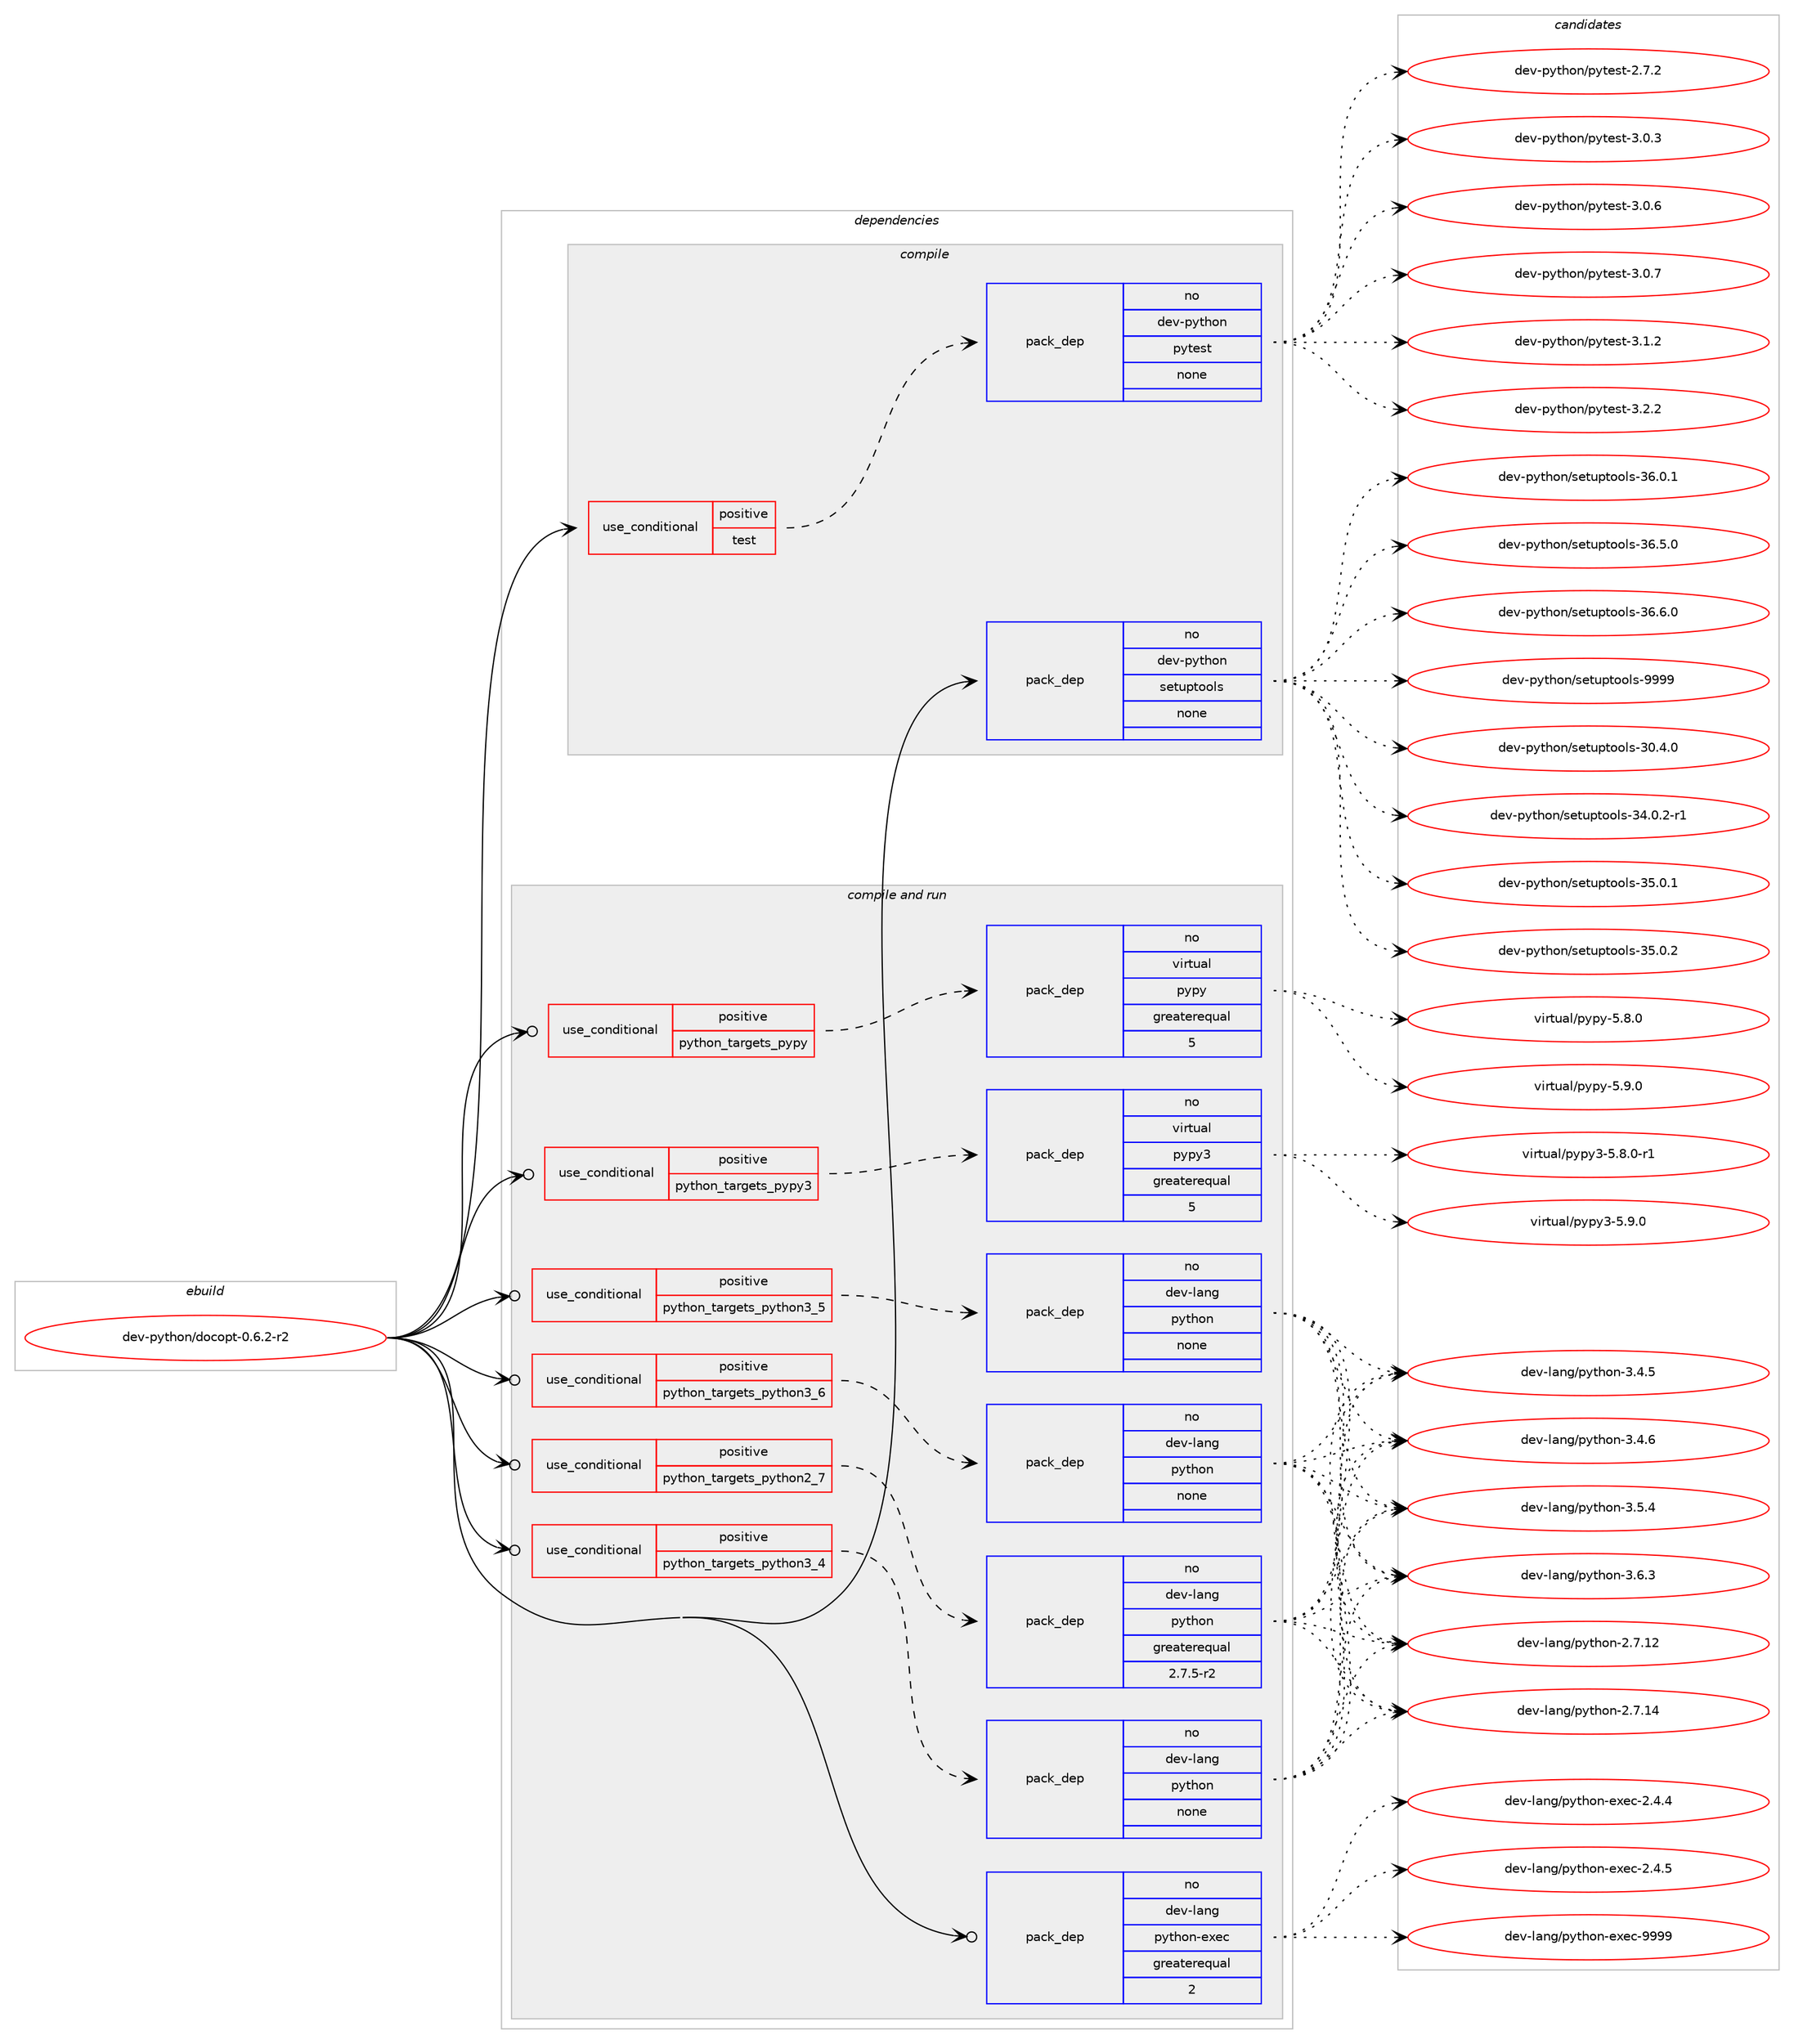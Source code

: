 digraph prolog {

# *************
# Graph options
# *************

newrank=true;
concentrate=true;
compound=true;
graph [rankdir=LR,fontname=Helvetica,fontsize=10,ranksep=1.5];#, ranksep=2.5, nodesep=0.2];
edge  [arrowhead=vee];
node  [fontname=Helvetica,fontsize=10];

# **********
# The ebuild
# **********

subgraph cluster_leftcol {
color=gray;
rank=same;
label=<<i>ebuild</i>>;
id [label="dev-python/docopt-0.6.2-r2", color=red, width=4, href="../dev-python/docopt-0.6.2-r2.svg"];
}

# ****************
# The dependencies
# ****************

subgraph cluster_midcol {
color=gray;
label=<<i>dependencies</i>>;
subgraph cluster_compile {
fillcolor="#eeeeee";
style=filled;
label=<<i>compile</i>>;
subgraph cond32110 {
dependency155135 [label=<<TABLE BORDER="0" CELLBORDER="1" CELLSPACING="0" CELLPADDING="4"><TR><TD ROWSPAN="3" CELLPADDING="10">use_conditional</TD></TR><TR><TD>positive</TD></TR><TR><TD>test</TD></TR></TABLE>>, shape=none, color=red];
subgraph pack119193 {
dependency155136 [label=<<TABLE BORDER="0" CELLBORDER="1" CELLSPACING="0" CELLPADDING="4" WIDTH="220"><TR><TD ROWSPAN="6" CELLPADDING="30">pack_dep</TD></TR><TR><TD WIDTH="110">no</TD></TR><TR><TD>dev-python</TD></TR><TR><TD>pytest</TD></TR><TR><TD>none</TD></TR><TR><TD></TD></TR></TABLE>>, shape=none, color=blue];
}
dependency155135:e -> dependency155136:w [weight=20,style="dashed",arrowhead="vee"];
}
id:e -> dependency155135:w [weight=20,style="solid",arrowhead="vee"];
subgraph pack119194 {
dependency155137 [label=<<TABLE BORDER="0" CELLBORDER="1" CELLSPACING="0" CELLPADDING="4" WIDTH="220"><TR><TD ROWSPAN="6" CELLPADDING="30">pack_dep</TD></TR><TR><TD WIDTH="110">no</TD></TR><TR><TD>dev-python</TD></TR><TR><TD>setuptools</TD></TR><TR><TD>none</TD></TR><TR><TD></TD></TR></TABLE>>, shape=none, color=blue];
}
id:e -> dependency155137:w [weight=20,style="solid",arrowhead="vee"];
}
subgraph cluster_compileandrun {
fillcolor="#eeeeee";
style=filled;
label=<<i>compile and run</i>>;
subgraph cond32111 {
dependency155138 [label=<<TABLE BORDER="0" CELLBORDER="1" CELLSPACING="0" CELLPADDING="4"><TR><TD ROWSPAN="3" CELLPADDING="10">use_conditional</TD></TR><TR><TD>positive</TD></TR><TR><TD>python_targets_pypy</TD></TR></TABLE>>, shape=none, color=red];
subgraph pack119195 {
dependency155139 [label=<<TABLE BORDER="0" CELLBORDER="1" CELLSPACING="0" CELLPADDING="4" WIDTH="220"><TR><TD ROWSPAN="6" CELLPADDING="30">pack_dep</TD></TR><TR><TD WIDTH="110">no</TD></TR><TR><TD>virtual</TD></TR><TR><TD>pypy</TD></TR><TR><TD>greaterequal</TD></TR><TR><TD>5</TD></TR></TABLE>>, shape=none, color=blue];
}
dependency155138:e -> dependency155139:w [weight=20,style="dashed",arrowhead="vee"];
}
id:e -> dependency155138:w [weight=20,style="solid",arrowhead="odotvee"];
subgraph cond32112 {
dependency155140 [label=<<TABLE BORDER="0" CELLBORDER="1" CELLSPACING="0" CELLPADDING="4"><TR><TD ROWSPAN="3" CELLPADDING="10">use_conditional</TD></TR><TR><TD>positive</TD></TR><TR><TD>python_targets_pypy3</TD></TR></TABLE>>, shape=none, color=red];
subgraph pack119196 {
dependency155141 [label=<<TABLE BORDER="0" CELLBORDER="1" CELLSPACING="0" CELLPADDING="4" WIDTH="220"><TR><TD ROWSPAN="6" CELLPADDING="30">pack_dep</TD></TR><TR><TD WIDTH="110">no</TD></TR><TR><TD>virtual</TD></TR><TR><TD>pypy3</TD></TR><TR><TD>greaterequal</TD></TR><TR><TD>5</TD></TR></TABLE>>, shape=none, color=blue];
}
dependency155140:e -> dependency155141:w [weight=20,style="dashed",arrowhead="vee"];
}
id:e -> dependency155140:w [weight=20,style="solid",arrowhead="odotvee"];
subgraph cond32113 {
dependency155142 [label=<<TABLE BORDER="0" CELLBORDER="1" CELLSPACING="0" CELLPADDING="4"><TR><TD ROWSPAN="3" CELLPADDING="10">use_conditional</TD></TR><TR><TD>positive</TD></TR><TR><TD>python_targets_python2_7</TD></TR></TABLE>>, shape=none, color=red];
subgraph pack119197 {
dependency155143 [label=<<TABLE BORDER="0" CELLBORDER="1" CELLSPACING="0" CELLPADDING="4" WIDTH="220"><TR><TD ROWSPAN="6" CELLPADDING="30">pack_dep</TD></TR><TR><TD WIDTH="110">no</TD></TR><TR><TD>dev-lang</TD></TR><TR><TD>python</TD></TR><TR><TD>greaterequal</TD></TR><TR><TD>2.7.5-r2</TD></TR></TABLE>>, shape=none, color=blue];
}
dependency155142:e -> dependency155143:w [weight=20,style="dashed",arrowhead="vee"];
}
id:e -> dependency155142:w [weight=20,style="solid",arrowhead="odotvee"];
subgraph cond32114 {
dependency155144 [label=<<TABLE BORDER="0" CELLBORDER="1" CELLSPACING="0" CELLPADDING="4"><TR><TD ROWSPAN="3" CELLPADDING="10">use_conditional</TD></TR><TR><TD>positive</TD></TR><TR><TD>python_targets_python3_4</TD></TR></TABLE>>, shape=none, color=red];
subgraph pack119198 {
dependency155145 [label=<<TABLE BORDER="0" CELLBORDER="1" CELLSPACING="0" CELLPADDING="4" WIDTH="220"><TR><TD ROWSPAN="6" CELLPADDING="30">pack_dep</TD></TR><TR><TD WIDTH="110">no</TD></TR><TR><TD>dev-lang</TD></TR><TR><TD>python</TD></TR><TR><TD>none</TD></TR><TR><TD></TD></TR></TABLE>>, shape=none, color=blue];
}
dependency155144:e -> dependency155145:w [weight=20,style="dashed",arrowhead="vee"];
}
id:e -> dependency155144:w [weight=20,style="solid",arrowhead="odotvee"];
subgraph cond32115 {
dependency155146 [label=<<TABLE BORDER="0" CELLBORDER="1" CELLSPACING="0" CELLPADDING="4"><TR><TD ROWSPAN="3" CELLPADDING="10">use_conditional</TD></TR><TR><TD>positive</TD></TR><TR><TD>python_targets_python3_5</TD></TR></TABLE>>, shape=none, color=red];
subgraph pack119199 {
dependency155147 [label=<<TABLE BORDER="0" CELLBORDER="1" CELLSPACING="0" CELLPADDING="4" WIDTH="220"><TR><TD ROWSPAN="6" CELLPADDING="30">pack_dep</TD></TR><TR><TD WIDTH="110">no</TD></TR><TR><TD>dev-lang</TD></TR><TR><TD>python</TD></TR><TR><TD>none</TD></TR><TR><TD></TD></TR></TABLE>>, shape=none, color=blue];
}
dependency155146:e -> dependency155147:w [weight=20,style="dashed",arrowhead="vee"];
}
id:e -> dependency155146:w [weight=20,style="solid",arrowhead="odotvee"];
subgraph cond32116 {
dependency155148 [label=<<TABLE BORDER="0" CELLBORDER="1" CELLSPACING="0" CELLPADDING="4"><TR><TD ROWSPAN="3" CELLPADDING="10">use_conditional</TD></TR><TR><TD>positive</TD></TR><TR><TD>python_targets_python3_6</TD></TR></TABLE>>, shape=none, color=red];
subgraph pack119200 {
dependency155149 [label=<<TABLE BORDER="0" CELLBORDER="1" CELLSPACING="0" CELLPADDING="4" WIDTH="220"><TR><TD ROWSPAN="6" CELLPADDING="30">pack_dep</TD></TR><TR><TD WIDTH="110">no</TD></TR><TR><TD>dev-lang</TD></TR><TR><TD>python</TD></TR><TR><TD>none</TD></TR><TR><TD></TD></TR></TABLE>>, shape=none, color=blue];
}
dependency155148:e -> dependency155149:w [weight=20,style="dashed",arrowhead="vee"];
}
id:e -> dependency155148:w [weight=20,style="solid",arrowhead="odotvee"];
subgraph pack119201 {
dependency155150 [label=<<TABLE BORDER="0" CELLBORDER="1" CELLSPACING="0" CELLPADDING="4" WIDTH="220"><TR><TD ROWSPAN="6" CELLPADDING="30">pack_dep</TD></TR><TR><TD WIDTH="110">no</TD></TR><TR><TD>dev-lang</TD></TR><TR><TD>python-exec</TD></TR><TR><TD>greaterequal</TD></TR><TR><TD>2</TD></TR></TABLE>>, shape=none, color=blue];
}
id:e -> dependency155150:w [weight=20,style="solid",arrowhead="odotvee"];
}
subgraph cluster_run {
fillcolor="#eeeeee";
style=filled;
label=<<i>run</i>>;
}
}

# **************
# The candidates
# **************

subgraph cluster_choices {
rank=same;
color=gray;
label=<<i>candidates</i>>;

subgraph choice119193 {
color=black;
nodesep=1;
choice1001011184511212111610411111047112121116101115116455046554650 [label="dev-python/pytest-2.7.2", color=red, width=4,href="../dev-python/pytest-2.7.2.svg"];
choice1001011184511212111610411111047112121116101115116455146484651 [label="dev-python/pytest-3.0.3", color=red, width=4,href="../dev-python/pytest-3.0.3.svg"];
choice1001011184511212111610411111047112121116101115116455146484654 [label="dev-python/pytest-3.0.6", color=red, width=4,href="../dev-python/pytest-3.0.6.svg"];
choice1001011184511212111610411111047112121116101115116455146484655 [label="dev-python/pytest-3.0.7", color=red, width=4,href="../dev-python/pytest-3.0.7.svg"];
choice1001011184511212111610411111047112121116101115116455146494650 [label="dev-python/pytest-3.1.2", color=red, width=4,href="../dev-python/pytest-3.1.2.svg"];
choice1001011184511212111610411111047112121116101115116455146504650 [label="dev-python/pytest-3.2.2", color=red, width=4,href="../dev-python/pytest-3.2.2.svg"];
dependency155136:e -> choice1001011184511212111610411111047112121116101115116455046554650:w [style=dotted,weight="100"];
dependency155136:e -> choice1001011184511212111610411111047112121116101115116455146484651:w [style=dotted,weight="100"];
dependency155136:e -> choice1001011184511212111610411111047112121116101115116455146484654:w [style=dotted,weight="100"];
dependency155136:e -> choice1001011184511212111610411111047112121116101115116455146484655:w [style=dotted,weight="100"];
dependency155136:e -> choice1001011184511212111610411111047112121116101115116455146494650:w [style=dotted,weight="100"];
dependency155136:e -> choice1001011184511212111610411111047112121116101115116455146504650:w [style=dotted,weight="100"];
}
subgraph choice119194 {
color=black;
nodesep=1;
choice100101118451121211161041111104711510111611711211611111110811545514846524648 [label="dev-python/setuptools-30.4.0", color=red, width=4,href="../dev-python/setuptools-30.4.0.svg"];
choice1001011184511212111610411111047115101116117112116111111108115455152464846504511449 [label="dev-python/setuptools-34.0.2-r1", color=red, width=4,href="../dev-python/setuptools-34.0.2-r1.svg"];
choice100101118451121211161041111104711510111611711211611111110811545515346484649 [label="dev-python/setuptools-35.0.1", color=red, width=4,href="../dev-python/setuptools-35.0.1.svg"];
choice100101118451121211161041111104711510111611711211611111110811545515346484650 [label="dev-python/setuptools-35.0.2", color=red, width=4,href="../dev-python/setuptools-35.0.2.svg"];
choice100101118451121211161041111104711510111611711211611111110811545515446484649 [label="dev-python/setuptools-36.0.1", color=red, width=4,href="../dev-python/setuptools-36.0.1.svg"];
choice100101118451121211161041111104711510111611711211611111110811545515446534648 [label="dev-python/setuptools-36.5.0", color=red, width=4,href="../dev-python/setuptools-36.5.0.svg"];
choice100101118451121211161041111104711510111611711211611111110811545515446544648 [label="dev-python/setuptools-36.6.0", color=red, width=4,href="../dev-python/setuptools-36.6.0.svg"];
choice10010111845112121116104111110471151011161171121161111111081154557575757 [label="dev-python/setuptools-9999", color=red, width=4,href="../dev-python/setuptools-9999.svg"];
dependency155137:e -> choice100101118451121211161041111104711510111611711211611111110811545514846524648:w [style=dotted,weight="100"];
dependency155137:e -> choice1001011184511212111610411111047115101116117112116111111108115455152464846504511449:w [style=dotted,weight="100"];
dependency155137:e -> choice100101118451121211161041111104711510111611711211611111110811545515346484649:w [style=dotted,weight="100"];
dependency155137:e -> choice100101118451121211161041111104711510111611711211611111110811545515346484650:w [style=dotted,weight="100"];
dependency155137:e -> choice100101118451121211161041111104711510111611711211611111110811545515446484649:w [style=dotted,weight="100"];
dependency155137:e -> choice100101118451121211161041111104711510111611711211611111110811545515446534648:w [style=dotted,weight="100"];
dependency155137:e -> choice100101118451121211161041111104711510111611711211611111110811545515446544648:w [style=dotted,weight="100"];
dependency155137:e -> choice10010111845112121116104111110471151011161171121161111111081154557575757:w [style=dotted,weight="100"];
}
subgraph choice119195 {
color=black;
nodesep=1;
choice1181051141161179710847112121112121455346564648 [label="virtual/pypy-5.8.0", color=red, width=4,href="../virtual/pypy-5.8.0.svg"];
choice1181051141161179710847112121112121455346574648 [label="virtual/pypy-5.9.0", color=red, width=4,href="../virtual/pypy-5.9.0.svg"];
dependency155139:e -> choice1181051141161179710847112121112121455346564648:w [style=dotted,weight="100"];
dependency155139:e -> choice1181051141161179710847112121112121455346574648:w [style=dotted,weight="100"];
}
subgraph choice119196 {
color=black;
nodesep=1;
choice1181051141161179710847112121112121514553465646484511449 [label="virtual/pypy3-5.8.0-r1", color=red, width=4,href="../virtual/pypy3-5.8.0-r1.svg"];
choice118105114116117971084711212111212151455346574648 [label="virtual/pypy3-5.9.0", color=red, width=4,href="../virtual/pypy3-5.9.0.svg"];
dependency155141:e -> choice1181051141161179710847112121112121514553465646484511449:w [style=dotted,weight="100"];
dependency155141:e -> choice118105114116117971084711212111212151455346574648:w [style=dotted,weight="100"];
}
subgraph choice119197 {
color=black;
nodesep=1;
choice10010111845108971101034711212111610411111045504655464950 [label="dev-lang/python-2.7.12", color=red, width=4,href="../dev-lang/python-2.7.12.svg"];
choice10010111845108971101034711212111610411111045504655464952 [label="dev-lang/python-2.7.14", color=red, width=4,href="../dev-lang/python-2.7.14.svg"];
choice100101118451089711010347112121116104111110455146524653 [label="dev-lang/python-3.4.5", color=red, width=4,href="../dev-lang/python-3.4.5.svg"];
choice100101118451089711010347112121116104111110455146524654 [label="dev-lang/python-3.4.6", color=red, width=4,href="../dev-lang/python-3.4.6.svg"];
choice100101118451089711010347112121116104111110455146534652 [label="dev-lang/python-3.5.4", color=red, width=4,href="../dev-lang/python-3.5.4.svg"];
choice100101118451089711010347112121116104111110455146544651 [label="dev-lang/python-3.6.3", color=red, width=4,href="../dev-lang/python-3.6.3.svg"];
dependency155143:e -> choice10010111845108971101034711212111610411111045504655464950:w [style=dotted,weight="100"];
dependency155143:e -> choice10010111845108971101034711212111610411111045504655464952:w [style=dotted,weight="100"];
dependency155143:e -> choice100101118451089711010347112121116104111110455146524653:w [style=dotted,weight="100"];
dependency155143:e -> choice100101118451089711010347112121116104111110455146524654:w [style=dotted,weight="100"];
dependency155143:e -> choice100101118451089711010347112121116104111110455146534652:w [style=dotted,weight="100"];
dependency155143:e -> choice100101118451089711010347112121116104111110455146544651:w [style=dotted,weight="100"];
}
subgraph choice119198 {
color=black;
nodesep=1;
choice10010111845108971101034711212111610411111045504655464950 [label="dev-lang/python-2.7.12", color=red, width=4,href="../dev-lang/python-2.7.12.svg"];
choice10010111845108971101034711212111610411111045504655464952 [label="dev-lang/python-2.7.14", color=red, width=4,href="../dev-lang/python-2.7.14.svg"];
choice100101118451089711010347112121116104111110455146524653 [label="dev-lang/python-3.4.5", color=red, width=4,href="../dev-lang/python-3.4.5.svg"];
choice100101118451089711010347112121116104111110455146524654 [label="dev-lang/python-3.4.6", color=red, width=4,href="../dev-lang/python-3.4.6.svg"];
choice100101118451089711010347112121116104111110455146534652 [label="dev-lang/python-3.5.4", color=red, width=4,href="../dev-lang/python-3.5.4.svg"];
choice100101118451089711010347112121116104111110455146544651 [label="dev-lang/python-3.6.3", color=red, width=4,href="../dev-lang/python-3.6.3.svg"];
dependency155145:e -> choice10010111845108971101034711212111610411111045504655464950:w [style=dotted,weight="100"];
dependency155145:e -> choice10010111845108971101034711212111610411111045504655464952:w [style=dotted,weight="100"];
dependency155145:e -> choice100101118451089711010347112121116104111110455146524653:w [style=dotted,weight="100"];
dependency155145:e -> choice100101118451089711010347112121116104111110455146524654:w [style=dotted,weight="100"];
dependency155145:e -> choice100101118451089711010347112121116104111110455146534652:w [style=dotted,weight="100"];
dependency155145:e -> choice100101118451089711010347112121116104111110455146544651:w [style=dotted,weight="100"];
}
subgraph choice119199 {
color=black;
nodesep=1;
choice10010111845108971101034711212111610411111045504655464950 [label="dev-lang/python-2.7.12", color=red, width=4,href="../dev-lang/python-2.7.12.svg"];
choice10010111845108971101034711212111610411111045504655464952 [label="dev-lang/python-2.7.14", color=red, width=4,href="../dev-lang/python-2.7.14.svg"];
choice100101118451089711010347112121116104111110455146524653 [label="dev-lang/python-3.4.5", color=red, width=4,href="../dev-lang/python-3.4.5.svg"];
choice100101118451089711010347112121116104111110455146524654 [label="dev-lang/python-3.4.6", color=red, width=4,href="../dev-lang/python-3.4.6.svg"];
choice100101118451089711010347112121116104111110455146534652 [label="dev-lang/python-3.5.4", color=red, width=4,href="../dev-lang/python-3.5.4.svg"];
choice100101118451089711010347112121116104111110455146544651 [label="dev-lang/python-3.6.3", color=red, width=4,href="../dev-lang/python-3.6.3.svg"];
dependency155147:e -> choice10010111845108971101034711212111610411111045504655464950:w [style=dotted,weight="100"];
dependency155147:e -> choice10010111845108971101034711212111610411111045504655464952:w [style=dotted,weight="100"];
dependency155147:e -> choice100101118451089711010347112121116104111110455146524653:w [style=dotted,weight="100"];
dependency155147:e -> choice100101118451089711010347112121116104111110455146524654:w [style=dotted,weight="100"];
dependency155147:e -> choice100101118451089711010347112121116104111110455146534652:w [style=dotted,weight="100"];
dependency155147:e -> choice100101118451089711010347112121116104111110455146544651:w [style=dotted,weight="100"];
}
subgraph choice119200 {
color=black;
nodesep=1;
choice10010111845108971101034711212111610411111045504655464950 [label="dev-lang/python-2.7.12", color=red, width=4,href="../dev-lang/python-2.7.12.svg"];
choice10010111845108971101034711212111610411111045504655464952 [label="dev-lang/python-2.7.14", color=red, width=4,href="../dev-lang/python-2.7.14.svg"];
choice100101118451089711010347112121116104111110455146524653 [label="dev-lang/python-3.4.5", color=red, width=4,href="../dev-lang/python-3.4.5.svg"];
choice100101118451089711010347112121116104111110455146524654 [label="dev-lang/python-3.4.6", color=red, width=4,href="../dev-lang/python-3.4.6.svg"];
choice100101118451089711010347112121116104111110455146534652 [label="dev-lang/python-3.5.4", color=red, width=4,href="../dev-lang/python-3.5.4.svg"];
choice100101118451089711010347112121116104111110455146544651 [label="dev-lang/python-3.6.3", color=red, width=4,href="../dev-lang/python-3.6.3.svg"];
dependency155149:e -> choice10010111845108971101034711212111610411111045504655464950:w [style=dotted,weight="100"];
dependency155149:e -> choice10010111845108971101034711212111610411111045504655464952:w [style=dotted,weight="100"];
dependency155149:e -> choice100101118451089711010347112121116104111110455146524653:w [style=dotted,weight="100"];
dependency155149:e -> choice100101118451089711010347112121116104111110455146524654:w [style=dotted,weight="100"];
dependency155149:e -> choice100101118451089711010347112121116104111110455146534652:w [style=dotted,weight="100"];
dependency155149:e -> choice100101118451089711010347112121116104111110455146544651:w [style=dotted,weight="100"];
}
subgraph choice119201 {
color=black;
nodesep=1;
choice1001011184510897110103471121211161041111104510112010199455046524652 [label="dev-lang/python-exec-2.4.4", color=red, width=4,href="../dev-lang/python-exec-2.4.4.svg"];
choice1001011184510897110103471121211161041111104510112010199455046524653 [label="dev-lang/python-exec-2.4.5", color=red, width=4,href="../dev-lang/python-exec-2.4.5.svg"];
choice10010111845108971101034711212111610411111045101120101994557575757 [label="dev-lang/python-exec-9999", color=red, width=4,href="../dev-lang/python-exec-9999.svg"];
dependency155150:e -> choice1001011184510897110103471121211161041111104510112010199455046524652:w [style=dotted,weight="100"];
dependency155150:e -> choice1001011184510897110103471121211161041111104510112010199455046524653:w [style=dotted,weight="100"];
dependency155150:e -> choice10010111845108971101034711212111610411111045101120101994557575757:w [style=dotted,weight="100"];
}
}

}
